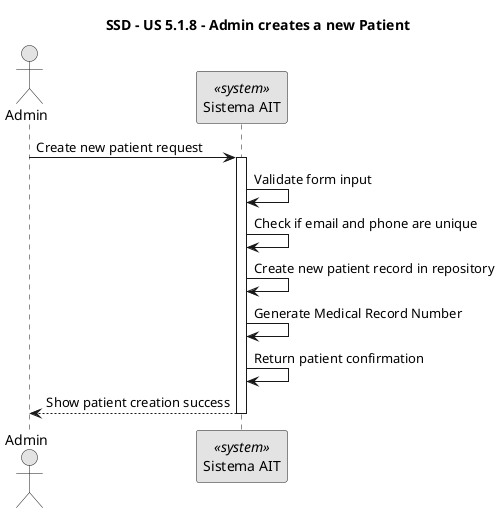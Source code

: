 @startuml
skinparam monochrome true
skinparam packageStyle rectangle
skinparam shadowing false

title SSD - US 5.1.8 - Admin creates a new Patient

actor "Admin" as Admin
participant "Sistema AIT" as System <<system>>

Admin -> System : Create new patient request
activate System

    System -> System : Validate form input
    System -> System : Check if email and phone are unique
    System -> System : Create new patient record in repository
    System -> System : Generate Medical Record Number
    System -> System : Return patient confirmation
    
System --> Admin : Show patient creation success
deactivate System

@enduml
